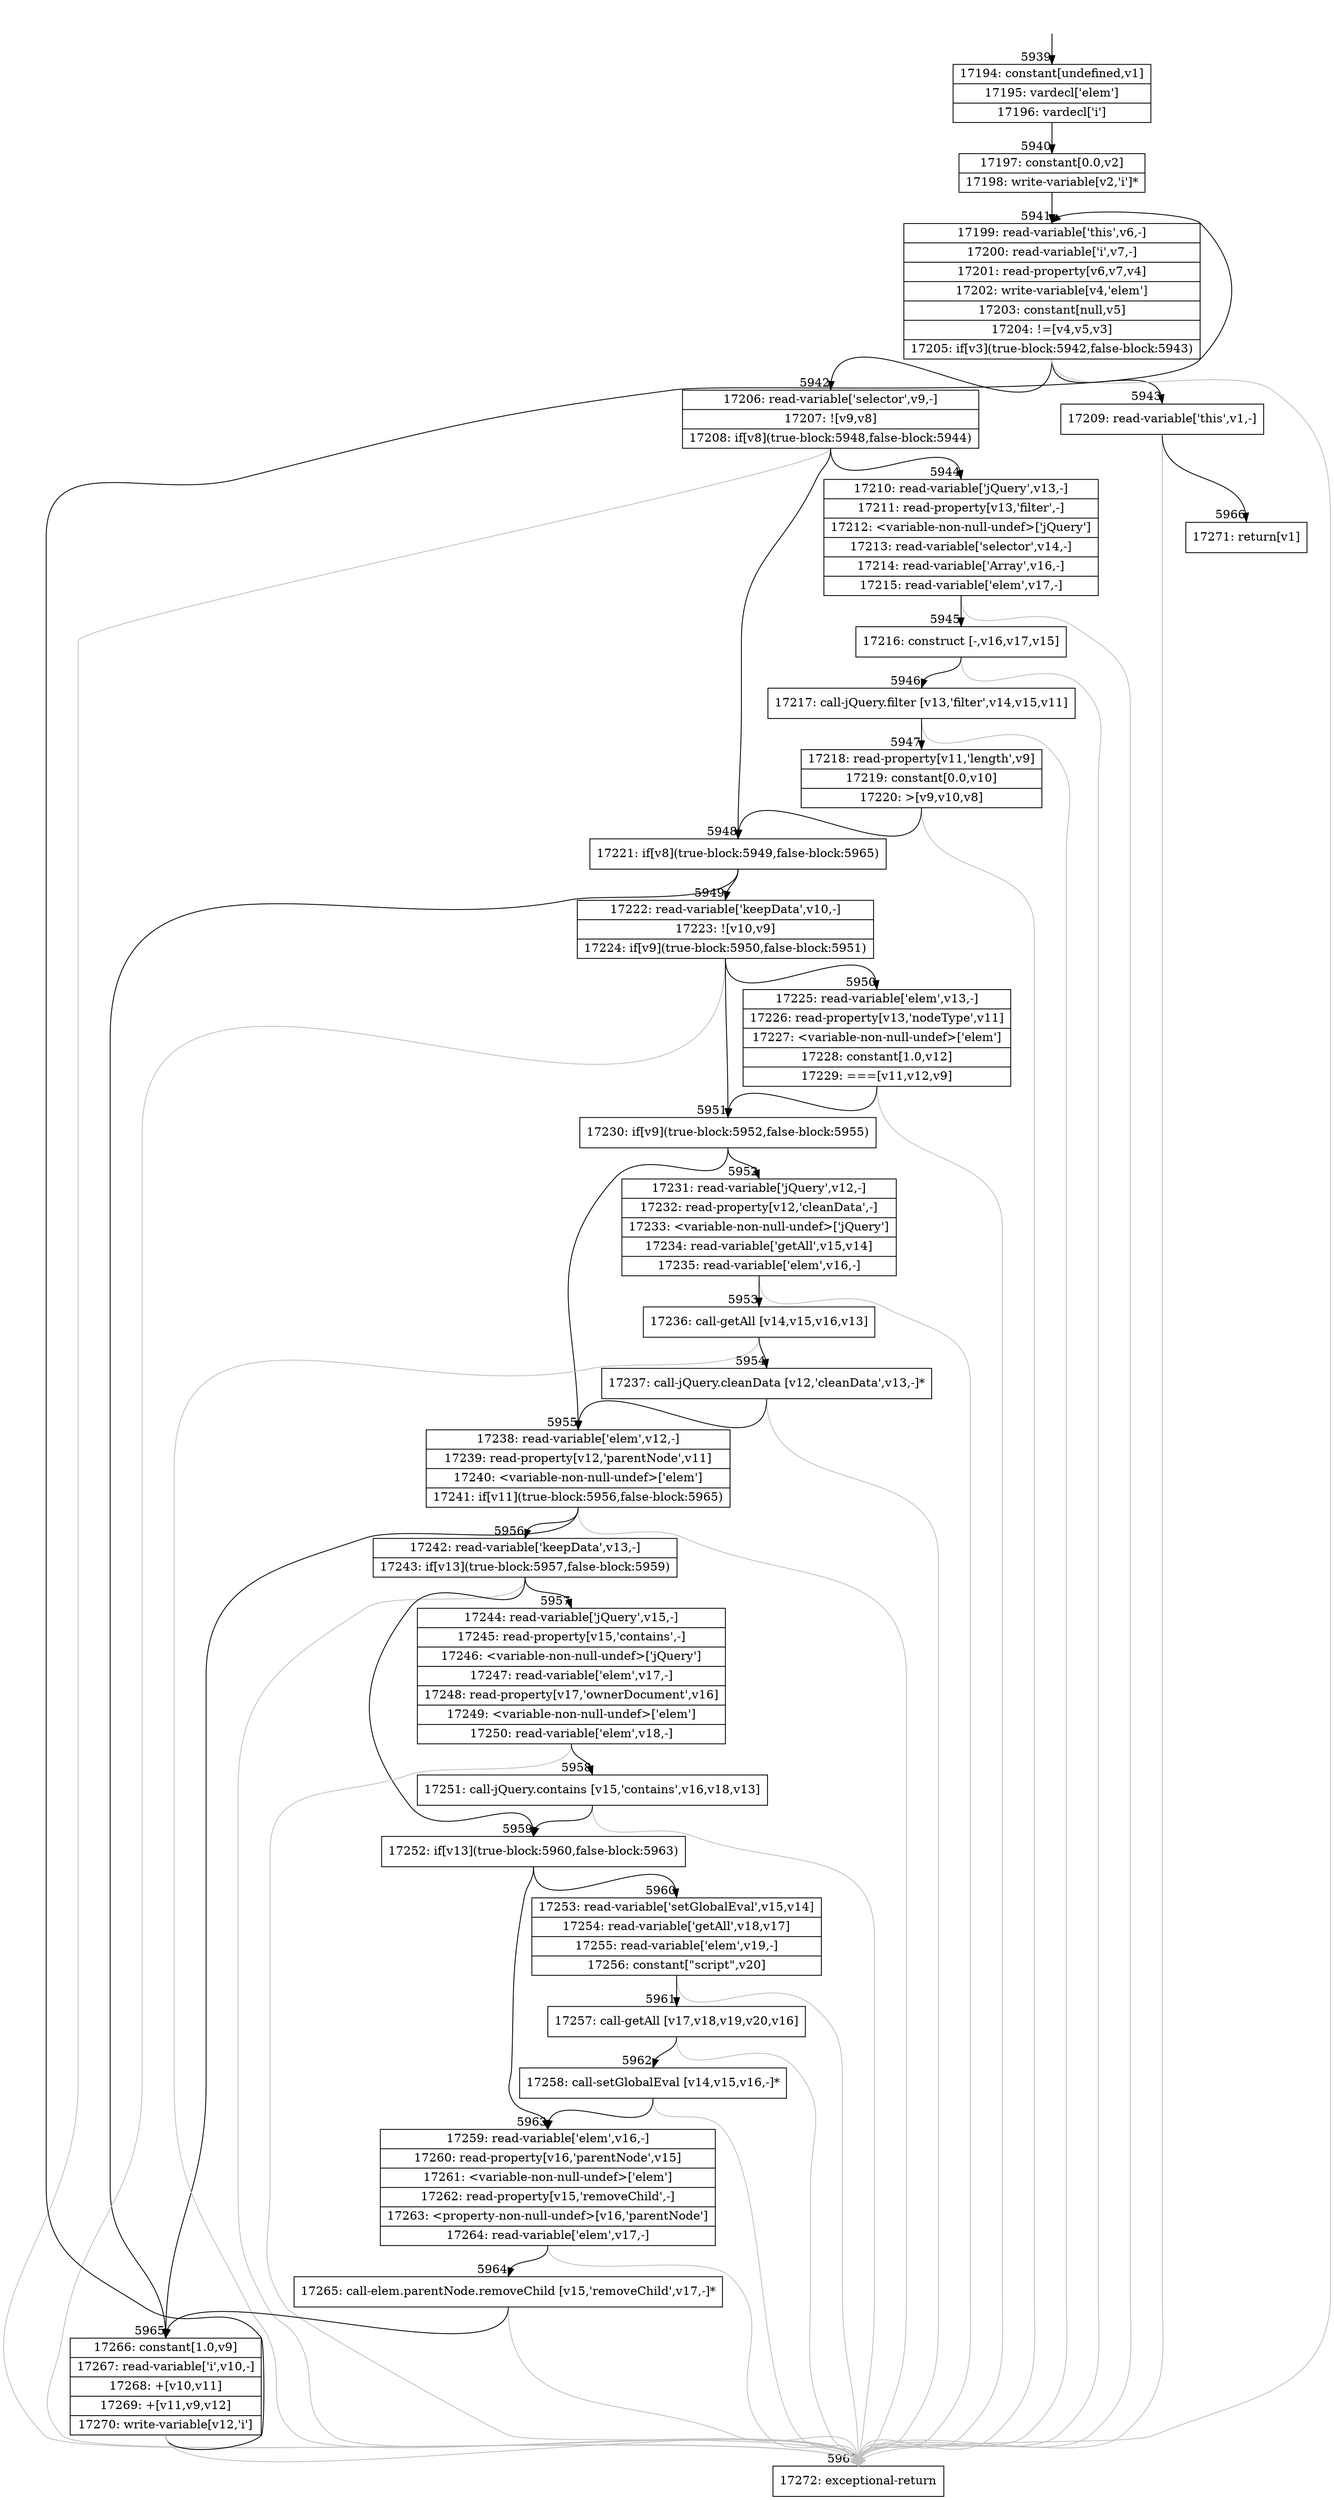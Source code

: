 digraph {
rankdir="TD"
BB_entry393[shape=none,label=""];
BB_entry393 -> BB5939 [tailport=s, headport=n, headlabel="    5939"]
BB5939 [shape=record label="{17194: constant[undefined,v1]|17195: vardecl['elem']|17196: vardecl['i']}" ] 
BB5939 -> BB5940 [tailport=s, headport=n, headlabel="      5940"]
BB5940 [shape=record label="{17197: constant[0.0,v2]|17198: write-variable[v2,'i']*}" ] 
BB5940 -> BB5941 [tailport=s, headport=n, headlabel="      5941"]
BB5941 [shape=record label="{17199: read-variable['this',v6,-]|17200: read-variable['i',v7,-]|17201: read-property[v6,v7,v4]|17202: write-variable[v4,'elem']|17203: constant[null,v5]|17204: !=[v4,v5,v3]|17205: if[v3](true-block:5942,false-block:5943)}" ] 
BB5941 -> BB5942 [tailport=s, headport=n, headlabel="      5942"]
BB5941 -> BB5943 [tailport=s, headport=n, headlabel="      5943"]
BB5941 -> BB5967 [tailport=s, headport=n, color=gray, headlabel="      5967"]
BB5942 [shape=record label="{17206: read-variable['selector',v9,-]|17207: ![v9,v8]|17208: if[v8](true-block:5948,false-block:5944)}" ] 
BB5942 -> BB5948 [tailport=s, headport=n, headlabel="      5948"]
BB5942 -> BB5944 [tailport=s, headport=n, headlabel="      5944"]
BB5942 -> BB5967 [tailport=s, headport=n, color=gray]
BB5943 [shape=record label="{17209: read-variable['this',v1,-]}" ] 
BB5943 -> BB5966 [tailport=s, headport=n, headlabel="      5966"]
BB5943 -> BB5967 [tailport=s, headport=n, color=gray]
BB5944 [shape=record label="{17210: read-variable['jQuery',v13,-]|17211: read-property[v13,'filter',-]|17212: \<variable-non-null-undef\>['jQuery']|17213: read-variable['selector',v14,-]|17214: read-variable['Array',v16,-]|17215: read-variable['elem',v17,-]}" ] 
BB5944 -> BB5945 [tailport=s, headport=n, headlabel="      5945"]
BB5944 -> BB5967 [tailport=s, headport=n, color=gray]
BB5945 [shape=record label="{17216: construct [-,v16,v17,v15]}" ] 
BB5945 -> BB5946 [tailport=s, headport=n, headlabel="      5946"]
BB5945 -> BB5967 [tailport=s, headport=n, color=gray]
BB5946 [shape=record label="{17217: call-jQuery.filter [v13,'filter',v14,v15,v11]}" ] 
BB5946 -> BB5947 [tailport=s, headport=n, headlabel="      5947"]
BB5946 -> BB5967 [tailport=s, headport=n, color=gray]
BB5947 [shape=record label="{17218: read-property[v11,'length',v9]|17219: constant[0.0,v10]|17220: \>[v9,v10,v8]}" ] 
BB5947 -> BB5948 [tailport=s, headport=n]
BB5947 -> BB5967 [tailport=s, headport=n, color=gray]
BB5948 [shape=record label="{17221: if[v8](true-block:5949,false-block:5965)}" ] 
BB5948 -> BB5949 [tailport=s, headport=n, headlabel="      5949"]
BB5948 -> BB5965 [tailport=s, headport=n, headlabel="      5965"]
BB5949 [shape=record label="{17222: read-variable['keepData',v10,-]|17223: ![v10,v9]|17224: if[v9](true-block:5950,false-block:5951)}" ] 
BB5949 -> BB5951 [tailport=s, headport=n, headlabel="      5951"]
BB5949 -> BB5950 [tailport=s, headport=n, headlabel="      5950"]
BB5949 -> BB5967 [tailport=s, headport=n, color=gray]
BB5950 [shape=record label="{17225: read-variable['elem',v13,-]|17226: read-property[v13,'nodeType',v11]|17227: \<variable-non-null-undef\>['elem']|17228: constant[1.0,v12]|17229: ===[v11,v12,v9]}" ] 
BB5950 -> BB5951 [tailport=s, headport=n]
BB5950 -> BB5967 [tailport=s, headport=n, color=gray]
BB5951 [shape=record label="{17230: if[v9](true-block:5952,false-block:5955)}" ] 
BB5951 -> BB5952 [tailport=s, headport=n, headlabel="      5952"]
BB5951 -> BB5955 [tailport=s, headport=n, headlabel="      5955"]
BB5952 [shape=record label="{17231: read-variable['jQuery',v12,-]|17232: read-property[v12,'cleanData',-]|17233: \<variable-non-null-undef\>['jQuery']|17234: read-variable['getAll',v15,v14]|17235: read-variable['elem',v16,-]}" ] 
BB5952 -> BB5953 [tailport=s, headport=n, headlabel="      5953"]
BB5952 -> BB5967 [tailport=s, headport=n, color=gray]
BB5953 [shape=record label="{17236: call-getAll [v14,v15,v16,v13]}" ] 
BB5953 -> BB5954 [tailport=s, headport=n, headlabel="      5954"]
BB5953 -> BB5967 [tailport=s, headport=n, color=gray]
BB5954 [shape=record label="{17237: call-jQuery.cleanData [v12,'cleanData',v13,-]*}" ] 
BB5954 -> BB5955 [tailport=s, headport=n]
BB5954 -> BB5967 [tailport=s, headport=n, color=gray]
BB5955 [shape=record label="{17238: read-variable['elem',v12,-]|17239: read-property[v12,'parentNode',v11]|17240: \<variable-non-null-undef\>['elem']|17241: if[v11](true-block:5956,false-block:5965)}" ] 
BB5955 -> BB5956 [tailport=s, headport=n, headlabel="      5956"]
BB5955 -> BB5965 [tailport=s, headport=n]
BB5955 -> BB5967 [tailport=s, headport=n, color=gray]
BB5956 [shape=record label="{17242: read-variable['keepData',v13,-]|17243: if[v13](true-block:5957,false-block:5959)}" ] 
BB5956 -> BB5959 [tailport=s, headport=n, headlabel="      5959"]
BB5956 -> BB5957 [tailport=s, headport=n, headlabel="      5957"]
BB5956 -> BB5967 [tailport=s, headport=n, color=gray]
BB5957 [shape=record label="{17244: read-variable['jQuery',v15,-]|17245: read-property[v15,'contains',-]|17246: \<variable-non-null-undef\>['jQuery']|17247: read-variable['elem',v17,-]|17248: read-property[v17,'ownerDocument',v16]|17249: \<variable-non-null-undef\>['elem']|17250: read-variable['elem',v18,-]}" ] 
BB5957 -> BB5958 [tailport=s, headport=n, headlabel="      5958"]
BB5957 -> BB5967 [tailport=s, headport=n, color=gray]
BB5958 [shape=record label="{17251: call-jQuery.contains [v15,'contains',v16,v18,v13]}" ] 
BB5958 -> BB5959 [tailport=s, headport=n]
BB5958 -> BB5967 [tailport=s, headport=n, color=gray]
BB5959 [shape=record label="{17252: if[v13](true-block:5960,false-block:5963)}" ] 
BB5959 -> BB5960 [tailport=s, headport=n, headlabel="      5960"]
BB5959 -> BB5963 [tailport=s, headport=n, headlabel="      5963"]
BB5960 [shape=record label="{17253: read-variable['setGlobalEval',v15,v14]|17254: read-variable['getAll',v18,v17]|17255: read-variable['elem',v19,-]|17256: constant[\"script\",v20]}" ] 
BB5960 -> BB5961 [tailport=s, headport=n, headlabel="      5961"]
BB5960 -> BB5967 [tailport=s, headport=n, color=gray]
BB5961 [shape=record label="{17257: call-getAll [v17,v18,v19,v20,v16]}" ] 
BB5961 -> BB5962 [tailport=s, headport=n, headlabel="      5962"]
BB5961 -> BB5967 [tailport=s, headport=n, color=gray]
BB5962 [shape=record label="{17258: call-setGlobalEval [v14,v15,v16,-]*}" ] 
BB5962 -> BB5963 [tailport=s, headport=n]
BB5962 -> BB5967 [tailport=s, headport=n, color=gray]
BB5963 [shape=record label="{17259: read-variable['elem',v16,-]|17260: read-property[v16,'parentNode',v15]|17261: \<variable-non-null-undef\>['elem']|17262: read-property[v15,'removeChild',-]|17263: \<property-non-null-undef\>[v16,'parentNode']|17264: read-variable['elem',v17,-]}" ] 
BB5963 -> BB5964 [tailport=s, headport=n, headlabel="      5964"]
BB5963 -> BB5967 [tailport=s, headport=n, color=gray]
BB5964 [shape=record label="{17265: call-elem.parentNode.removeChild [v15,'removeChild',v17,-]*}" ] 
BB5964 -> BB5965 [tailport=s, headport=n]
BB5964 -> BB5967 [tailport=s, headport=n, color=gray]
BB5965 [shape=record label="{17266: constant[1.0,v9]|17267: read-variable['i',v10,-]|17268: +[v10,v11]|17269: +[v11,v9,v12]|17270: write-variable[v12,'i']}" ] 
BB5965 -> BB5941 [tailport=s, headport=n]
BB5965 -> BB5967 [tailport=s, headport=n, color=gray]
BB5966 [shape=record label="{17271: return[v1]}" ] 
BB5967 [shape=record label="{17272: exceptional-return}" ] 
//#$~ 6000
}
